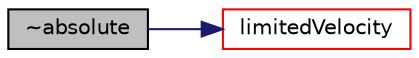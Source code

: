 digraph "~absolute"
{
  bgcolor="transparent";
  edge [fontname="Helvetica",fontsize="10",labelfontname="Helvetica",labelfontsize="10"];
  node [fontname="Helvetica",fontsize="10",shape=record];
  rankdir="LR";
  Node1 [label="~absolute",height=0.2,width=0.4,color="black", fillcolor="grey75", style="filled", fontcolor="black"];
  Node1 -> Node2 [color="midnightblue",fontsize="10",style="solid",fontname="Helvetica"];
  Node2 [label="limitedVelocity",height=0.2,width=0.4,color="red",URL="$a00006.html#a02050118a8717df003ea2ec83ea9c7e8",tooltip="Return the limited velocity. "];
}

